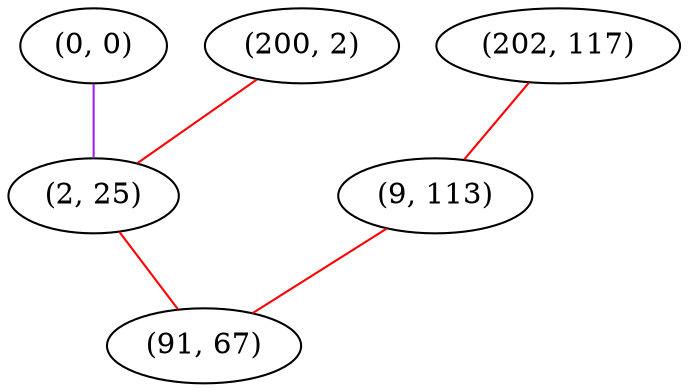 graph "" {
"(0, 0)";
"(200, 2)";
"(202, 117)";
"(9, 113)";
"(2, 25)";
"(91, 67)";
"(0, 0)" -- "(2, 25)"  [color=purple, key=0, weight=4];
"(200, 2)" -- "(2, 25)"  [color=red, key=0, weight=1];
"(202, 117)" -- "(9, 113)"  [color=red, key=0, weight=1];
"(9, 113)" -- "(91, 67)"  [color=red, key=0, weight=1];
"(2, 25)" -- "(91, 67)"  [color=red, key=0, weight=1];
}
